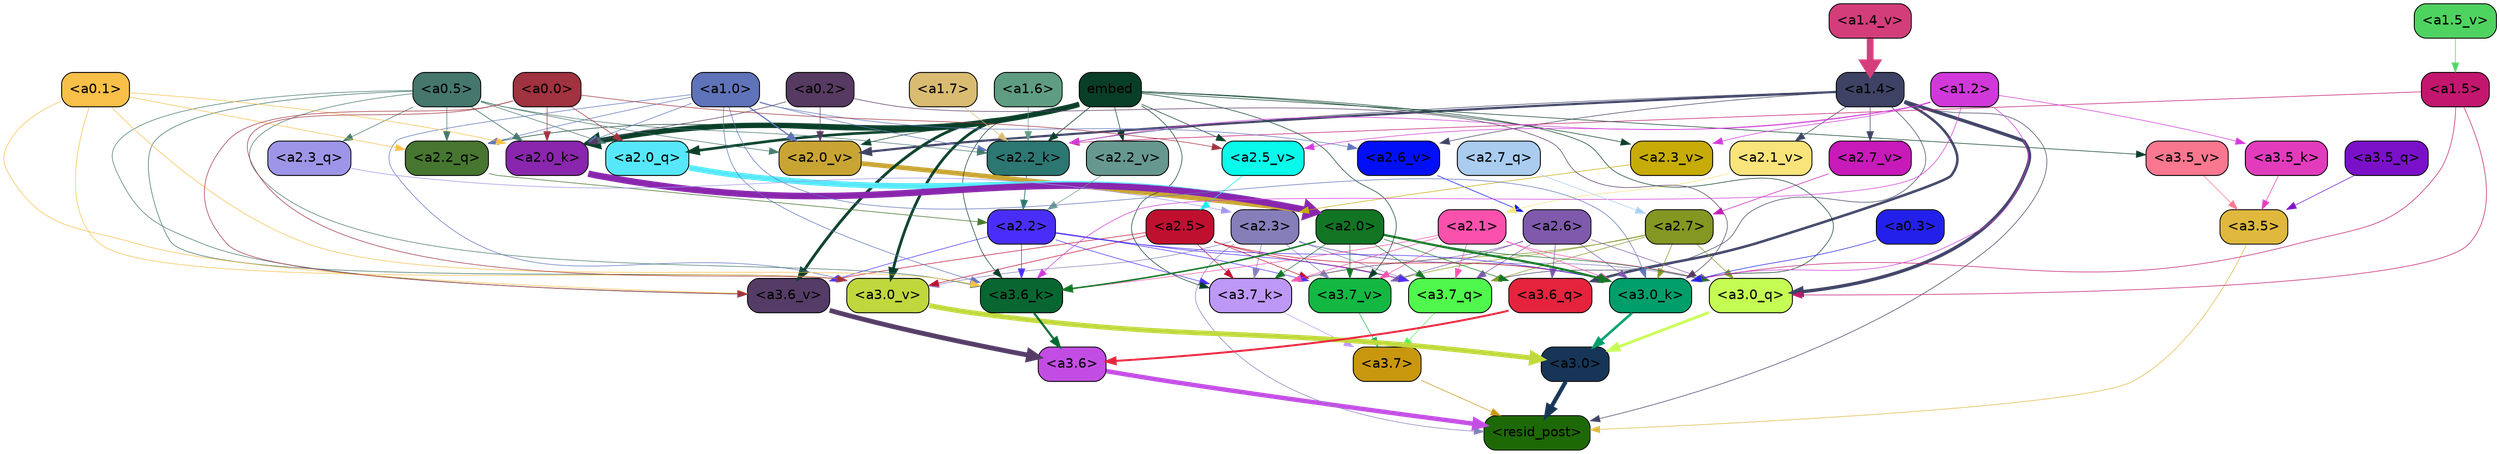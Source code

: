 strict digraph "" {
	graph [bgcolor=transparent,
		layout=dot,
		overlap=false,
		splines=true
	];
	"<a3.7>"	[color=black,
		fillcolor="#c8970e",
		fontname=Helvetica,
		shape=box,
		style="filled, rounded"];
	"<resid_post>"	[color=black,
		fillcolor="#1d6905",
		fontname=Helvetica,
		shape=box,
		style="filled, rounded"];
	"<a3.7>" -> "<resid_post>"	[color="#c8970e",
		penwidth=0.6];
	"<a3.6>"	[color=black,
		fillcolor="#c34de4",
		fontname=Helvetica,
		shape=box,
		style="filled, rounded"];
	"<a3.6>" -> "<resid_post>"	[color="#c34de4",
		penwidth=4.6696330308914185];
	"<a3.5>"	[color=black,
		fillcolor="#dfb83d",
		fontname=Helvetica,
		shape=box,
		style="filled, rounded"];
	"<a3.5>" -> "<resid_post>"	[color="#dfb83d",
		penwidth=0.6];
	"<a3.0>"	[color=black,
		fillcolor="#173557",
		fontname=Helvetica,
		shape=box,
		style="filled, rounded"];
	"<a3.0>" -> "<resid_post>"	[color="#173557",
		penwidth=4.282557368278503];
	"<a2.3>"	[color=black,
		fillcolor="#857eb9",
		fontname=Helvetica,
		shape=box,
		style="filled, rounded"];
	"<a2.3>" -> "<resid_post>"	[color="#857eb9",
		penwidth=0.6];
	"<a3.7_q>"	[color=black,
		fillcolor="#50f74c",
		fontname=Helvetica,
		shape=box,
		style="filled, rounded"];
	"<a2.3>" -> "<a3.7_q>"	[color="#857eb9",
		penwidth=0.6];
	"<a3.0_q>"	[color=black,
		fillcolor="#c4fc53",
		fontname=Helvetica,
		shape=box,
		style="filled, rounded"];
	"<a2.3>" -> "<a3.0_q>"	[color="#857eb9",
		penwidth=0.6];
	"<a3.7_k>"	[color=black,
		fillcolor="#be98f7",
		fontname=Helvetica,
		shape=box,
		style="filled, rounded"];
	"<a2.3>" -> "<a3.7_k>"	[color="#857eb9",
		penwidth=0.6];
	"<a3.0_k>"	[color=black,
		fillcolor="#009e6b",
		fontname=Helvetica,
		shape=box,
		style="filled, rounded"];
	"<a2.3>" -> "<a3.0_k>"	[color="#857eb9",
		penwidth=0.6];
	"<a3.7_v>"	[color=black,
		fillcolor="#13b842",
		fontname=Helvetica,
		shape=box,
		style="filled, rounded"];
	"<a2.3>" -> "<a3.7_v>"	[color="#857eb9",
		penwidth=0.6];
	"<a3.0_v>"	[color=black,
		fillcolor="#c0d83d",
		fontname=Helvetica,
		shape=box,
		style="filled, rounded"];
	"<a2.3>" -> "<a3.0_v>"	[color="#857eb9",
		penwidth=0.6];
	"<a1.4>"	[color=black,
		fillcolor="#3e4264",
		fontname=Helvetica,
		shape=box,
		style="filled, rounded"];
	"<a1.4>" -> "<resid_post>"	[color="#3e4264",
		penwidth=0.6];
	"<a1.4>" -> "<a3.7_q>"	[color="#3e4264",
		penwidth=0.6];
	"<a3.6_q>"	[color=black,
		fillcolor="#e5233c",
		fontname=Helvetica,
		shape=box,
		style="filled, rounded"];
	"<a1.4>" -> "<a3.6_q>"	[color="#3e4264",
		penwidth=2.6073555648326874];
	"<a1.4>" -> "<a3.0_q>"	[color="#3e4264",
		penwidth=3.4971605762839317];
	"<a2.2_k>"	[color=black,
		fillcolor="#2c7772",
		fontname=Helvetica,
		shape=box,
		style="filled, rounded"];
	"<a1.4>" -> "<a2.2_k>"	[color="#3e4264",
		penwidth=0.6];
	"<a2.7_v>"	[color=black,
		fillcolor="#c81ab9",
		fontname=Helvetica,
		shape=box,
		style="filled, rounded"];
	"<a1.4>" -> "<a2.7_v>"	[color="#3e4264",
		penwidth=0.6];
	"<a2.6_v>"	[color=black,
		fillcolor="#010ff8",
		fontname=Helvetica,
		shape=box,
		style="filled, rounded"];
	"<a1.4>" -> "<a2.6_v>"	[color="#3e4264",
		penwidth=0.6];
	"<a2.1_v>"	[color=black,
		fillcolor="#f9e47b",
		fontname=Helvetica,
		shape=box,
		style="filled, rounded"];
	"<a1.4>" -> "<a2.1_v>"	[color="#3e4264",
		penwidth=0.6];
	"<a2.0_v>"	[color=black,
		fillcolor="#c8a533",
		fontname=Helvetica,
		shape=box,
		style="filled, rounded"];
	"<a1.4>" -> "<a2.0_v>"	[color="#3e4264",
		penwidth=2.268670678138733];
	"<a3.7_q>" -> "<a3.7>"	[color="#50f74c",
		penwidth=0.6];
	"<a3.6_q>" -> "<a3.6>"	[color="#e5233c",
		penwidth=2.03758105635643];
	"<a3.5_q>"	[color=black,
		fillcolor="#7a11c9",
		fontname=Helvetica,
		shape=box,
		style="filled, rounded"];
	"<a3.5_q>" -> "<a3.5>"	[color="#7a11c9",
		penwidth=0.6];
	"<a3.0_q>" -> "<a3.0>"	[color="#c4fc53",
		penwidth=2.8638100624084473];
	"<a3.7_k>" -> "<a3.7>"	[color="#be98f7",
		penwidth=0.6];
	"<a3.6_k>"	[color=black,
		fillcolor="#086731",
		fontname=Helvetica,
		shape=box,
		style="filled, rounded"];
	"<a3.6_k>" -> "<a3.6>"	[color="#086731",
		penwidth=2.174198240041733];
	"<a3.5_k>"	[color=black,
		fillcolor="#e23cbd",
		fontname=Helvetica,
		shape=box,
		style="filled, rounded"];
	"<a3.5_k>" -> "<a3.5>"	[color="#e23cbd",
		penwidth=0.6];
	"<a3.0_k>" -> "<a3.0>"	[color="#009e6b",
		penwidth=2.6274144649505615];
	"<a3.7_v>" -> "<a3.7>"	[color="#13b842",
		penwidth=0.6];
	"<a3.6_v>"	[color=black,
		fillcolor="#543c66",
		fontname=Helvetica,
		shape=box,
		style="filled, rounded"];
	"<a3.6_v>" -> "<a3.6>"	[color="#543c66",
		penwidth=5.002329230308533];
	"<a3.5_v>"	[color=black,
		fillcolor="#f9778f",
		fontname=Helvetica,
		shape=box,
		style="filled, rounded"];
	"<a3.5_v>" -> "<a3.5>"	[color="#f9778f",
		penwidth=0.6];
	"<a3.0_v>" -> "<a3.0>"	[color="#c0d83d",
		penwidth=5.188832879066467];
	"<a2.7>"	[color=black,
		fillcolor="#839722",
		fontname=Helvetica,
		shape=box,
		style="filled, rounded"];
	"<a2.7>" -> "<a3.7_q>"	[color="#839722",
		penwidth=0.6];
	"<a2.7>" -> "<a3.0_q>"	[color="#839722",
		penwidth=0.6];
	"<a2.7>" -> "<a3.7_k>"	[color="#839722",
		penwidth=0.6];
	"<a2.7>" -> "<a3.0_k>"	[color="#839722",
		penwidth=0.6];
	"<a2.7>" -> "<a3.7_v>"	[color="#839722",
		penwidth=0.6];
	"<a2.6>"	[color=black,
		fillcolor="#7f59ab",
		fontname=Helvetica,
		shape=box,
		style="filled, rounded"];
	"<a2.6>" -> "<a3.7_q>"	[color="#7f59ab",
		penwidth=0.6];
	"<a2.6>" -> "<a3.6_q>"	[color="#7f59ab",
		penwidth=0.6];
	"<a2.6>" -> "<a3.0_q>"	[color="#7f59ab",
		penwidth=0.6];
	"<a2.6>" -> "<a3.7_k>"	[color="#7f59ab",
		penwidth=0.6];
	"<a2.6>" -> "<a3.0_k>"	[color="#7f59ab",
		penwidth=0.6];
	"<a2.6>" -> "<a3.7_v>"	[color="#7f59ab",
		penwidth=0.6];
	"<a2.5>"	[color=black,
		fillcolor="#bf1030",
		fontname=Helvetica,
		shape=box,
		style="filled, rounded"];
	"<a2.5>" -> "<a3.7_q>"	[color="#bf1030",
		penwidth=0.6];
	"<a2.5>" -> "<a3.7_k>"	[color="#bf1030",
		penwidth=0.6];
	"<a2.5>" -> "<a3.0_k>"	[color="#bf1030",
		penwidth=0.6];
	"<a2.5>" -> "<a3.7_v>"	[color="#bf1030",
		penwidth=0.6];
	"<a2.5>" -> "<a3.6_v>"	[color="#bf1030",
		penwidth=0.6];
	"<a2.5>" -> "<a3.0_v>"	[color="#bf1030",
		penwidth=0.6];
	"<a2.2>"	[color=black,
		fillcolor="#492efa",
		fontname=Helvetica,
		shape=box,
		style="filled, rounded"];
	"<a2.2>" -> "<a3.7_q>"	[color="#492efa",
		penwidth=0.6];
	"<a2.2>" -> "<a3.7_k>"	[color="#492efa",
		penwidth=0.6];
	"<a2.2>" -> "<a3.6_k>"	[color="#492efa",
		penwidth=0.6];
	"<a2.2>" -> "<a3.0_k>"	[color="#492efa",
		penwidth=0.6];
	"<a2.2>" -> "<a3.7_v>"	[color="#492efa",
		penwidth=0.6];
	"<a2.2>" -> "<a3.6_v>"	[color="#492efa",
		penwidth=0.6];
	"<a2.1>"	[color=black,
		fillcolor="#f951ac",
		fontname=Helvetica,
		shape=box,
		style="filled, rounded"];
	"<a2.1>" -> "<a3.7_q>"	[color="#f951ac",
		penwidth=0.6];
	"<a2.1>" -> "<a3.0_q>"	[color="#f951ac",
		penwidth=0.6];
	"<a2.1>" -> "<a3.7_k>"	[color="#f951ac",
		penwidth=0.6];
	"<a2.1>" -> "<a3.6_k>"	[color="#f951ac",
		penwidth=0.6];
	"<a2.1>" -> "<a3.0_k>"	[color="#f951ac",
		penwidth=0.6];
	"<a2.1>" -> "<a3.7_v>"	[color="#f951ac",
		penwidth=0.6];
	"<a2.0>"	[color=black,
		fillcolor="#127523",
		fontname=Helvetica,
		shape=box,
		style="filled, rounded"];
	"<a2.0>" -> "<a3.7_q>"	[color="#127523",
		penwidth=0.6];
	"<a2.0>" -> "<a3.6_q>"	[color="#127523",
		penwidth=0.6];
	"<a2.0>" -> "<a3.0_q>"	[color="#127523",
		penwidth=0.6];
	"<a2.0>" -> "<a3.7_k>"	[color="#127523",
		penwidth=0.6];
	"<a2.0>" -> "<a3.6_k>"	[color="#127523",
		penwidth=1.5568191409111023];
	"<a2.0>" -> "<a3.0_k>"	[color="#127523",
		penwidth=2.270527422428131];
	"<a2.0>" -> "<a3.7_v>"	[color="#127523",
		penwidth=0.6];
	"<a1.5>"	[color=black,
		fillcolor="#c3176f",
		fontname=Helvetica,
		shape=box,
		style="filled, rounded"];
	"<a1.5>" -> "<a3.0_q>"	[color="#c3176f",
		penwidth=0.6];
	"<a1.5>" -> "<a3.0_k>"	[color="#c3176f",
		penwidth=0.6];
	"<a1.5>" -> "<a2.2_k>"	[color="#c3176f",
		penwidth=0.6];
	embed	[color=black,
		fillcolor="#093e28",
		fontname=Helvetica,
		shape=box,
		style="filled, rounded"];
	embed -> "<a3.7_k>"	[color="#093e28",
		penwidth=0.6];
	embed -> "<a3.6_k>"	[color="#093e28",
		penwidth=0.6];
	embed -> "<a3.0_k>"	[color="#093e28",
		penwidth=0.6];
	embed -> "<a3.7_v>"	[color="#093e28",
		penwidth=0.6];
	embed -> "<a3.6_v>"	[color="#093e28",
		penwidth=2.9588699340820312];
	embed -> "<a3.5_v>"	[color="#093e28",
		penwidth=0.6];
	embed -> "<a3.0_v>"	[color="#093e28",
		penwidth=2.8686431646347046];
	"<a2.2_q>"	[color=black,
		fillcolor="#46762f",
		fontname=Helvetica,
		shape=box,
		style="filled, rounded"];
	embed -> "<a2.2_q>"	[color="#093e28",
		penwidth=0.6];
	"<a2.0_q>"	[color=black,
		fillcolor="#56e8fa",
		fontname=Helvetica,
		shape=box,
		style="filled, rounded"];
	embed -> "<a2.0_q>"	[color="#093e28",
		penwidth=2.7617180347442627];
	embed -> "<a2.2_k>"	[color="#093e28",
		penwidth=0.67606520652771];
	"<a2.0_k>"	[color=black,
		fillcolor="#8926ad",
		fontname=Helvetica,
		shape=box,
		style="filled, rounded"];
	embed -> "<a2.0_k>"	[color="#093e28",
		penwidth=5.615107178688049];
	"<a2.5_v>"	[color=black,
		fillcolor="#08faea",
		fontname=Helvetica,
		shape=box,
		style="filled, rounded"];
	embed -> "<a2.5_v>"	[color="#093e28",
		penwidth=0.6];
	"<a2.3_v>"	[color=black,
		fillcolor="#c7ac07",
		fontname=Helvetica,
		shape=box,
		style="filled, rounded"];
	embed -> "<a2.3_v>"	[color="#093e28",
		penwidth=0.6];
	"<a2.2_v>"	[color=black,
		fillcolor="#679890",
		fontname=Helvetica,
		shape=box,
		style="filled, rounded"];
	embed -> "<a2.2_v>"	[color="#093e28",
		penwidth=0.6];
	embed -> "<a2.0_v>"	[color="#093e28",
		penwidth=0.6];
	"<a1.2>"	[color=black,
		fillcolor="#d138da",
		fontname=Helvetica,
		shape=box,
		style="filled, rounded"];
	"<a1.2>" -> "<a3.6_k>"	[color="#d138da",
		penwidth=0.6];
	"<a1.2>" -> "<a3.5_k>"	[color="#d138da",
		penwidth=0.6];
	"<a1.2>" -> "<a3.0_k>"	[color="#d138da",
		penwidth=0.6];
	"<a1.2>" -> "<a2.2_k>"	[color="#d138da",
		penwidth=0.6];
	"<a1.2>" -> "<a2.5_v>"	[color="#d138da",
		penwidth=0.6];
	"<a1.2>" -> "<a2.3_v>"	[color="#d138da",
		penwidth=0.6];
	"<a1.0>"	[color=black,
		fillcolor="#5f73ba",
		fontname=Helvetica,
		shape=box,
		style="filled, rounded"];
	"<a1.0>" -> "<a3.6_k>"	[color="#5f73ba",
		penwidth=0.6];
	"<a1.0>" -> "<a3.0_k>"	[color="#5f73ba",
		penwidth=0.6];
	"<a1.0>" -> "<a3.0_v>"	[color="#5f73ba",
		penwidth=0.6];
	"<a1.0>" -> "<a2.2_q>"	[color="#5f73ba",
		penwidth=0.6];
	"<a1.0>" -> "<a2.2_k>"	[color="#5f73ba",
		penwidth=0.6];
	"<a1.0>" -> "<a2.0_k>"	[color="#5f73ba",
		penwidth=0.6];
	"<a1.0>" -> "<a2.6_v>"	[color="#5f73ba",
		penwidth=0.6];
	"<a1.0>" -> "<a2.0_v>"	[color="#5f73ba",
		penwidth=1.27996826171875];
	"<a0.5>"	[color=black,
		fillcolor="#45776d",
		fontname=Helvetica,
		shape=box,
		style="filled, rounded"];
	"<a0.5>" -> "<a3.6_k>"	[color="#45776d",
		penwidth=0.6];
	"<a0.5>" -> "<a3.6_v>"	[color="#45776d",
		penwidth=0.6];
	"<a0.5>" -> "<a3.0_v>"	[color="#45776d",
		penwidth=0.6421224474906921];
	"<a2.3_q>"	[color=black,
		fillcolor="#9d95e8",
		fontname=Helvetica,
		shape=box,
		style="filled, rounded"];
	"<a0.5>" -> "<a2.3_q>"	[color="#45776d",
		penwidth=0.6];
	"<a0.5>" -> "<a2.2_q>"	[color="#45776d",
		penwidth=0.6];
	"<a0.5>" -> "<a2.0_q>"	[color="#45776d",
		penwidth=0.6];
	"<a0.5>" -> "<a2.2_k>"	[color="#45776d",
		penwidth=0.6];
	"<a0.5>" -> "<a2.0_k>"	[color="#45776d",
		penwidth=0.7151575088500977];
	"<a0.5>" -> "<a2.0_v>"	[color="#45776d",
		penwidth=0.6];
	"<a0.1>"	[color=black,
		fillcolor="#f8c049",
		fontname=Helvetica,
		shape=box,
		style="filled, rounded"];
	"<a0.1>" -> "<a3.6_k>"	[color="#f8c049",
		penwidth=0.6];
	"<a0.1>" -> "<a3.6_v>"	[color="#f8c049",
		penwidth=0.6];
	"<a0.1>" -> "<a3.0_v>"	[color="#f8c049",
		penwidth=0.6];
	"<a0.1>" -> "<a2.2_q>"	[color="#f8c049",
		penwidth=0.6];
	"<a0.1>" -> "<a2.0_k>"	[color="#f8c049",
		penwidth=0.6];
	"<a0.3>"	[color=black,
		fillcolor="#2220ea",
		fontname=Helvetica,
		shape=box,
		style="filled, rounded"];
	"<a0.3>" -> "<a3.0_k>"	[color="#2220ea",
		penwidth=0.6];
	"<a0.2>"	[color=black,
		fillcolor="#563a61",
		fontname=Helvetica,
		shape=box,
		style="filled, rounded"];
	"<a0.2>" -> "<a3.0_k>"	[color="#563a61",
		penwidth=0.6];
	"<a0.2>" -> "<a2.0_k>"	[color="#563a61",
		penwidth=0.6];
	"<a0.2>" -> "<a2.0_v>"	[color="#563a61",
		penwidth=0.6];
	"<a0.0>"	[color=black,
		fillcolor="#a1323f",
		fontname=Helvetica,
		shape=box,
		style="filled, rounded"];
	"<a0.0>" -> "<a3.6_v>"	[color="#a1323f",
		penwidth=0.6];
	"<a0.0>" -> "<a3.0_v>"	[color="#a1323f",
		penwidth=0.6];
	"<a0.0>" -> "<a2.0_q>"	[color="#a1323f",
		penwidth=0.6];
	"<a0.0>" -> "<a2.0_k>"	[color="#a1323f",
		penwidth=0.6];
	"<a0.0>" -> "<a2.5_v>"	[color="#a1323f",
		penwidth=0.6];
	"<a2.7_q>"	[color=black,
		fillcolor="#a9ccef",
		fontname=Helvetica,
		shape=box,
		style="filled, rounded"];
	"<a2.7_q>" -> "<a2.7>"	[color="#a9ccef",
		penwidth=0.6];
	"<a2.3_q>" -> "<a2.3>"	[color="#9d95e8",
		penwidth=0.6];
	"<a2.2_q>" -> "<a2.2>"	[color="#46762f",
		penwidth=0.6340763568878174];
	"<a2.0_q>" -> "<a2.0>"	[color="#56e8fa",
		penwidth=6.0160088539123535];
	"<a2.2_k>" -> "<a2.2>"	[color="#2c7772",
		penwidth=0.7764816284179688];
	"<a2.0_k>" -> "<a2.0>"	[color="#8926ad",
		penwidth=6.773025274276733];
	"<a2.7_v>" -> "<a2.7>"	[color="#c81ab9",
		penwidth=0.6];
	"<a2.6_v>" -> "<a2.6>"	[color="#010ff8",
		penwidth=0.6];
	"<a2.5_v>" -> "<a2.5>"	[color="#08faea",
		penwidth=0.6];
	"<a2.3_v>" -> "<a2.3>"	[color="#c7ac07",
		penwidth=0.6];
	"<a2.2_v>" -> "<a2.2>"	[color="#679890",
		penwidth=0.6];
	"<a2.1_v>" -> "<a2.1>"	[color="#f9e47b",
		penwidth=0.6];
	"<a2.0_v>" -> "<a2.0>"	[color="#c8a533",
		penwidth=4.906715989112854];
	"<a1.7>"	[color=black,
		fillcolor="#dabb72",
		fontname=Helvetica,
		shape=box,
		style="filled, rounded"];
	"<a1.7>" -> "<a2.2_k>"	[color="#dabb72",
		penwidth=0.6];
	"<a1.6>"	[color=black,
		fillcolor="#5f9d82",
		fontname=Helvetica,
		shape=box,
		style="filled, rounded"];
	"<a1.6>" -> "<a2.2_k>"	[color="#5f9d82",
		penwidth=0.6];
	"<a1.5_v>"	[color=black,
		fillcolor="#4fd360",
		fontname=Helvetica,
		shape=box,
		style="filled, rounded"];
	"<a1.5_v>" -> "<a1.5>"	[color="#4fd360",
		penwidth=0.6];
	"<a1.4_v>"	[color=black,
		fillcolor="#d23d7a",
		fontname=Helvetica,
		shape=box,
		style="filled, rounded"];
	"<a1.4_v>" -> "<a1.4>"	[color="#d23d7a",
		penwidth=7.093163728713989];
}
